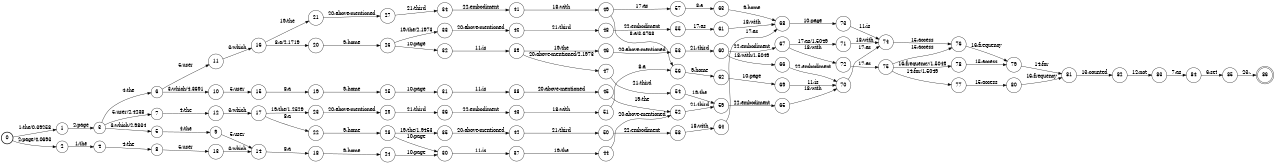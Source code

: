 digraph FST {
rankdir = LR;
size = "8.5,11";
label = "";
center = 1;
orientation = Portrait;
ranksep = "0.4";
nodesep = "0.25";
0 [label = "0", shape = circle, style = bold, fontsize = 14]
	0 -> 1 [label = "1:the/0.39258", fontsize = 14];
	0 -> 2 [label = "2:page/4.0693", fontsize = 14];
1 [label = "1", shape = circle, style = solid, fontsize = 14]
	1 -> 3 [label = "2:page", fontsize = 14];
2 [label = "2", shape = circle, style = solid, fontsize = 14]
	2 -> 4 [label = "1:the", fontsize = 14];
3 [label = "3", shape = circle, style = solid, fontsize = 14]
	3 -> 6 [label = "4:the", fontsize = 14];
	3 -> 5 [label = "3:which/2.9834", fontsize = 14];
	3 -> 7 [label = "5:user/2.4238", fontsize = 14];
4 [label = "4", shape = circle, style = solid, fontsize = 14]
	4 -> 8 [label = "4:the", fontsize = 14];
5 [label = "5", shape = circle, style = solid, fontsize = 14]
	5 -> 9 [label = "4:the", fontsize = 14];
6 [label = "6", shape = circle, style = solid, fontsize = 14]
	6 -> 10 [label = "3:which/4.3691", fontsize = 14];
	6 -> 11 [label = "5:user", fontsize = 14];
7 [label = "7", shape = circle, style = solid, fontsize = 14]
	7 -> 12 [label = "4:the", fontsize = 14];
8 [label = "8", shape = circle, style = solid, fontsize = 14]
	8 -> 13 [label = "5:user", fontsize = 14];
9 [label = "9", shape = circle, style = solid, fontsize = 14]
	9 -> 14 [label = "5:user", fontsize = 14];
10 [label = "10", shape = circle, style = solid, fontsize = 14]
	10 -> 15 [label = "5:user", fontsize = 14];
11 [label = "11", shape = circle, style = solid, fontsize = 14]
	11 -> 16 [label = "3:which", fontsize = 14];
12 [label = "12", shape = circle, style = solid, fontsize = 14]
	12 -> 17 [label = "3:which", fontsize = 14];
13 [label = "13", shape = circle, style = solid, fontsize = 14]
	13 -> 14 [label = "3:which", fontsize = 14];
14 [label = "14", shape = circle, style = solid, fontsize = 14]
	14 -> 18 [label = "8:a", fontsize = 14];
15 [label = "15", shape = circle, style = solid, fontsize = 14]
	15 -> 19 [label = "8:a", fontsize = 14];
16 [label = "16", shape = circle, style = solid, fontsize = 14]
	16 -> 21 [label = "19:the", fontsize = 14];
	16 -> 20 [label = "8:a/2.1719", fontsize = 14];
17 [label = "17", shape = circle, style = solid, fontsize = 14]
	17 -> 23 [label = "19:the/1.2529", fontsize = 14];
	17 -> 22 [label = "8:a", fontsize = 14];
18 [label = "18", shape = circle, style = solid, fontsize = 14]
	18 -> 24 [label = "9:home", fontsize = 14];
19 [label = "19", shape = circle, style = solid, fontsize = 14]
	19 -> 25 [label = "9:home", fontsize = 14];
20 [label = "20", shape = circle, style = solid, fontsize = 14]
	20 -> 26 [label = "9:home", fontsize = 14];
21 [label = "21", shape = circle, style = solid, fontsize = 14]
	21 -> 27 [label = "20:above-mentioned", fontsize = 14];
22 [label = "22", shape = circle, style = solid, fontsize = 14]
	22 -> 28 [label = "9:home", fontsize = 14];
23 [label = "23", shape = circle, style = solid, fontsize = 14]
	23 -> 29 [label = "20:above-mentioned", fontsize = 14];
24 [label = "24", shape = circle, style = solid, fontsize = 14]
	24 -> 30 [label = "10:page", fontsize = 14];
25 [label = "25", shape = circle, style = solid, fontsize = 14]
	25 -> 31 [label = "10:page", fontsize = 14];
26 [label = "26", shape = circle, style = solid, fontsize = 14]
	26 -> 33 [label = "19:the/2.1973", fontsize = 14];
	26 -> 32 [label = "10:page", fontsize = 14];
27 [label = "27", shape = circle, style = solid, fontsize = 14]
	27 -> 34 [label = "21:third", fontsize = 14];
28 [label = "28", shape = circle, style = solid, fontsize = 14]
	28 -> 35 [label = "19:the/1.9453", fontsize = 14];
	28 -> 30 [label = "10:page", fontsize = 14];
29 [label = "29", shape = circle, style = solid, fontsize = 14]
	29 -> 36 [label = "21:third", fontsize = 14];
30 [label = "30", shape = circle, style = solid, fontsize = 14]
	30 -> 37 [label = "11:is", fontsize = 14];
31 [label = "31", shape = circle, style = solid, fontsize = 14]
	31 -> 38 [label = "11:is", fontsize = 14];
32 [label = "32", shape = circle, style = solid, fontsize = 14]
	32 -> 39 [label = "11:is", fontsize = 14];
33 [label = "33", shape = circle, style = solid, fontsize = 14]
	33 -> 40 [label = "20:above-mentioned", fontsize = 14];
34 [label = "34", shape = circle, style = solid, fontsize = 14]
	34 -> 41 [label = "22:embodiment", fontsize = 14];
35 [label = "35", shape = circle, style = solid, fontsize = 14]
	35 -> 42 [label = "20:above-mentioned", fontsize = 14];
36 [label = "36", shape = circle, style = solid, fontsize = 14]
	36 -> 43 [label = "22:embodiment", fontsize = 14];
37 [label = "37", shape = circle, style = solid, fontsize = 14]
	37 -> 44 [label = "19:the", fontsize = 14];
38 [label = "38", shape = circle, style = solid, fontsize = 14]
	38 -> 45 [label = "20:above-mentioned", fontsize = 14];
39 [label = "39", shape = circle, style = solid, fontsize = 14]
	39 -> 46 [label = "19:the", fontsize = 14];
	39 -> 47 [label = "20:above-mentioned/2.1973", fontsize = 14];
40 [label = "40", shape = circle, style = solid, fontsize = 14]
	40 -> 48 [label = "21:third", fontsize = 14];
41 [label = "41", shape = circle, style = solid, fontsize = 14]
	41 -> 49 [label = "18:with", fontsize = 14];
42 [label = "42", shape = circle, style = solid, fontsize = 14]
	42 -> 50 [label = "21:third", fontsize = 14];
43 [label = "43", shape = circle, style = solid, fontsize = 14]
	43 -> 51 [label = "18:with", fontsize = 14];
44 [label = "44", shape = circle, style = solid, fontsize = 14]
	44 -> 52 [label = "20:above-mentioned", fontsize = 14];
45 [label = "45", shape = circle, style = solid, fontsize = 14]
	45 -> 52 [label = "19:the", fontsize = 14];
46 [label = "46", shape = circle, style = solid, fontsize = 14]
	46 -> 53 [label = "20:above-mentioned", fontsize = 14];
47 [label = "47", shape = circle, style = solid, fontsize = 14]
	47 -> 54 [label = "21:third", fontsize = 14];
48 [label = "48", shape = circle, style = solid, fontsize = 14]
	48 -> 55 [label = "22:embodiment", fontsize = 14];
49 [label = "49", shape = circle, style = solid, fontsize = 14]
	49 -> 56 [label = "8:a/3.6768", fontsize = 14];
	49 -> 57 [label = "17:as", fontsize = 14];
50 [label = "50", shape = circle, style = solid, fontsize = 14]
	50 -> 58 [label = "22:embodiment", fontsize = 14];
51 [label = "51", shape = circle, style = solid, fontsize = 14]
	51 -> 56 [label = "8:a", fontsize = 14];
52 [label = "52", shape = circle, style = solid, fontsize = 14]
	52 -> 59 [label = "21:third", fontsize = 14];
53 [label = "53", shape = circle, style = solid, fontsize = 14]
	53 -> 60 [label = "21:third", fontsize = 14];
54 [label = "54", shape = circle, style = solid, fontsize = 14]
	54 -> 59 [label = "19:the", fontsize = 14];
55 [label = "55", shape = circle, style = solid, fontsize = 14]
	55 -> 61 [label = "17:as", fontsize = 14];
56 [label = "56", shape = circle, style = solid, fontsize = 14]
	56 -> 62 [label = "9:home", fontsize = 14];
57 [label = "57", shape = circle, style = solid, fontsize = 14]
	57 -> 63 [label = "8:a", fontsize = 14];
58 [label = "58", shape = circle, style = solid, fontsize = 14]
	58 -> 64 [label = "18:with", fontsize = 14];
59 [label = "59", shape = circle, style = solid, fontsize = 14]
	59 -> 65 [label = "22:embodiment", fontsize = 14];
60 [label = "60", shape = circle, style = solid, fontsize = 14]
	60 -> 66 [label = "18:with/1.5049", fontsize = 14];
	60 -> 67 [label = "22:embodiment", fontsize = 14];
61 [label = "61", shape = circle, style = solid, fontsize = 14]
	61 -> 68 [label = "18:with", fontsize = 14];
62 [label = "62", shape = circle, style = solid, fontsize = 14]
	62 -> 69 [label = "10:page", fontsize = 14];
63 [label = "63", shape = circle, style = solid, fontsize = 14]
	63 -> 68 [label = "9:home", fontsize = 14];
64 [label = "64", shape = circle, style = solid, fontsize = 14]
	64 -> 68 [label = "17:as", fontsize = 14];
65 [label = "65", shape = circle, style = solid, fontsize = 14]
	65 -> 70 [label = "18:with", fontsize = 14];
66 [label = "66", shape = circle, style = solid, fontsize = 14]
	66 -> 70 [label = "22:embodiment", fontsize = 14];
67 [label = "67", shape = circle, style = solid, fontsize = 14]
	67 -> 71 [label = "17:as/1.5049", fontsize = 14];
	67 -> 72 [label = "18:with", fontsize = 14];
68 [label = "68", shape = circle, style = solid, fontsize = 14]
	68 -> 73 [label = "10:page", fontsize = 14];
69 [label = "69", shape = circle, style = solid, fontsize = 14]
	69 -> 70 [label = "11:is", fontsize = 14];
70 [label = "70", shape = circle, style = solid, fontsize = 14]
	70 -> 74 [label = "17:as", fontsize = 14];
71 [label = "71", shape = circle, style = solid, fontsize = 14]
	71 -> 74 [label = "18:with", fontsize = 14];
72 [label = "72", shape = circle, style = solid, fontsize = 14]
	72 -> 75 [label = "17:as", fontsize = 14];
73 [label = "73", shape = circle, style = solid, fontsize = 14]
	73 -> 74 [label = "11:is", fontsize = 14];
74 [label = "74", shape = circle, style = solid, fontsize = 14]
	74 -> 76 [label = "15:access", fontsize = 14];
75 [label = "75", shape = circle, style = solid, fontsize = 14]
	75 -> 77 [label = "14:for/1.5049", fontsize = 14];
	75 -> 76 [label = "15:access", fontsize = 14];
	75 -> 78 [label = "16:frequency/1.5049", fontsize = 14];
76 [label = "76", shape = circle, style = solid, fontsize = 14]
	76 -> 79 [label = "16:frequency", fontsize = 14];
77 [label = "77", shape = circle, style = solid, fontsize = 14]
	77 -> 80 [label = "15:access", fontsize = 14];
78 [label = "78", shape = circle, style = solid, fontsize = 14]
	78 -> 79 [label = "15:access", fontsize = 14];
79 [label = "79", shape = circle, style = solid, fontsize = 14]
	79 -> 81 [label = "14:for", fontsize = 14];
80 [label = "80", shape = circle, style = solid, fontsize = 14]
	80 -> 81 [label = "16:frequency", fontsize = 14];
81 [label = "81", shape = circle, style = solid, fontsize = 14]
	81 -> 82 [label = "13:counted", fontsize = 14];
82 [label = "82", shape = circle, style = solid, fontsize = 14]
	82 -> 83 [label = "12:not", fontsize = 14];
83 [label = "83", shape = circle, style = solid, fontsize = 14]
	83 -> 84 [label = "7:as", fontsize = 14];
84 [label = "84", shape = circle, style = solid, fontsize = 14]
	84 -> 85 [label = "6:set", fontsize = 14];
85 [label = "85", shape = circle, style = solid, fontsize = 14]
	85 -> 86 [label = "23:.", fontsize = 14];
86 [label = "86", shape = doublecircle, style = solid, fontsize = 14]
}
